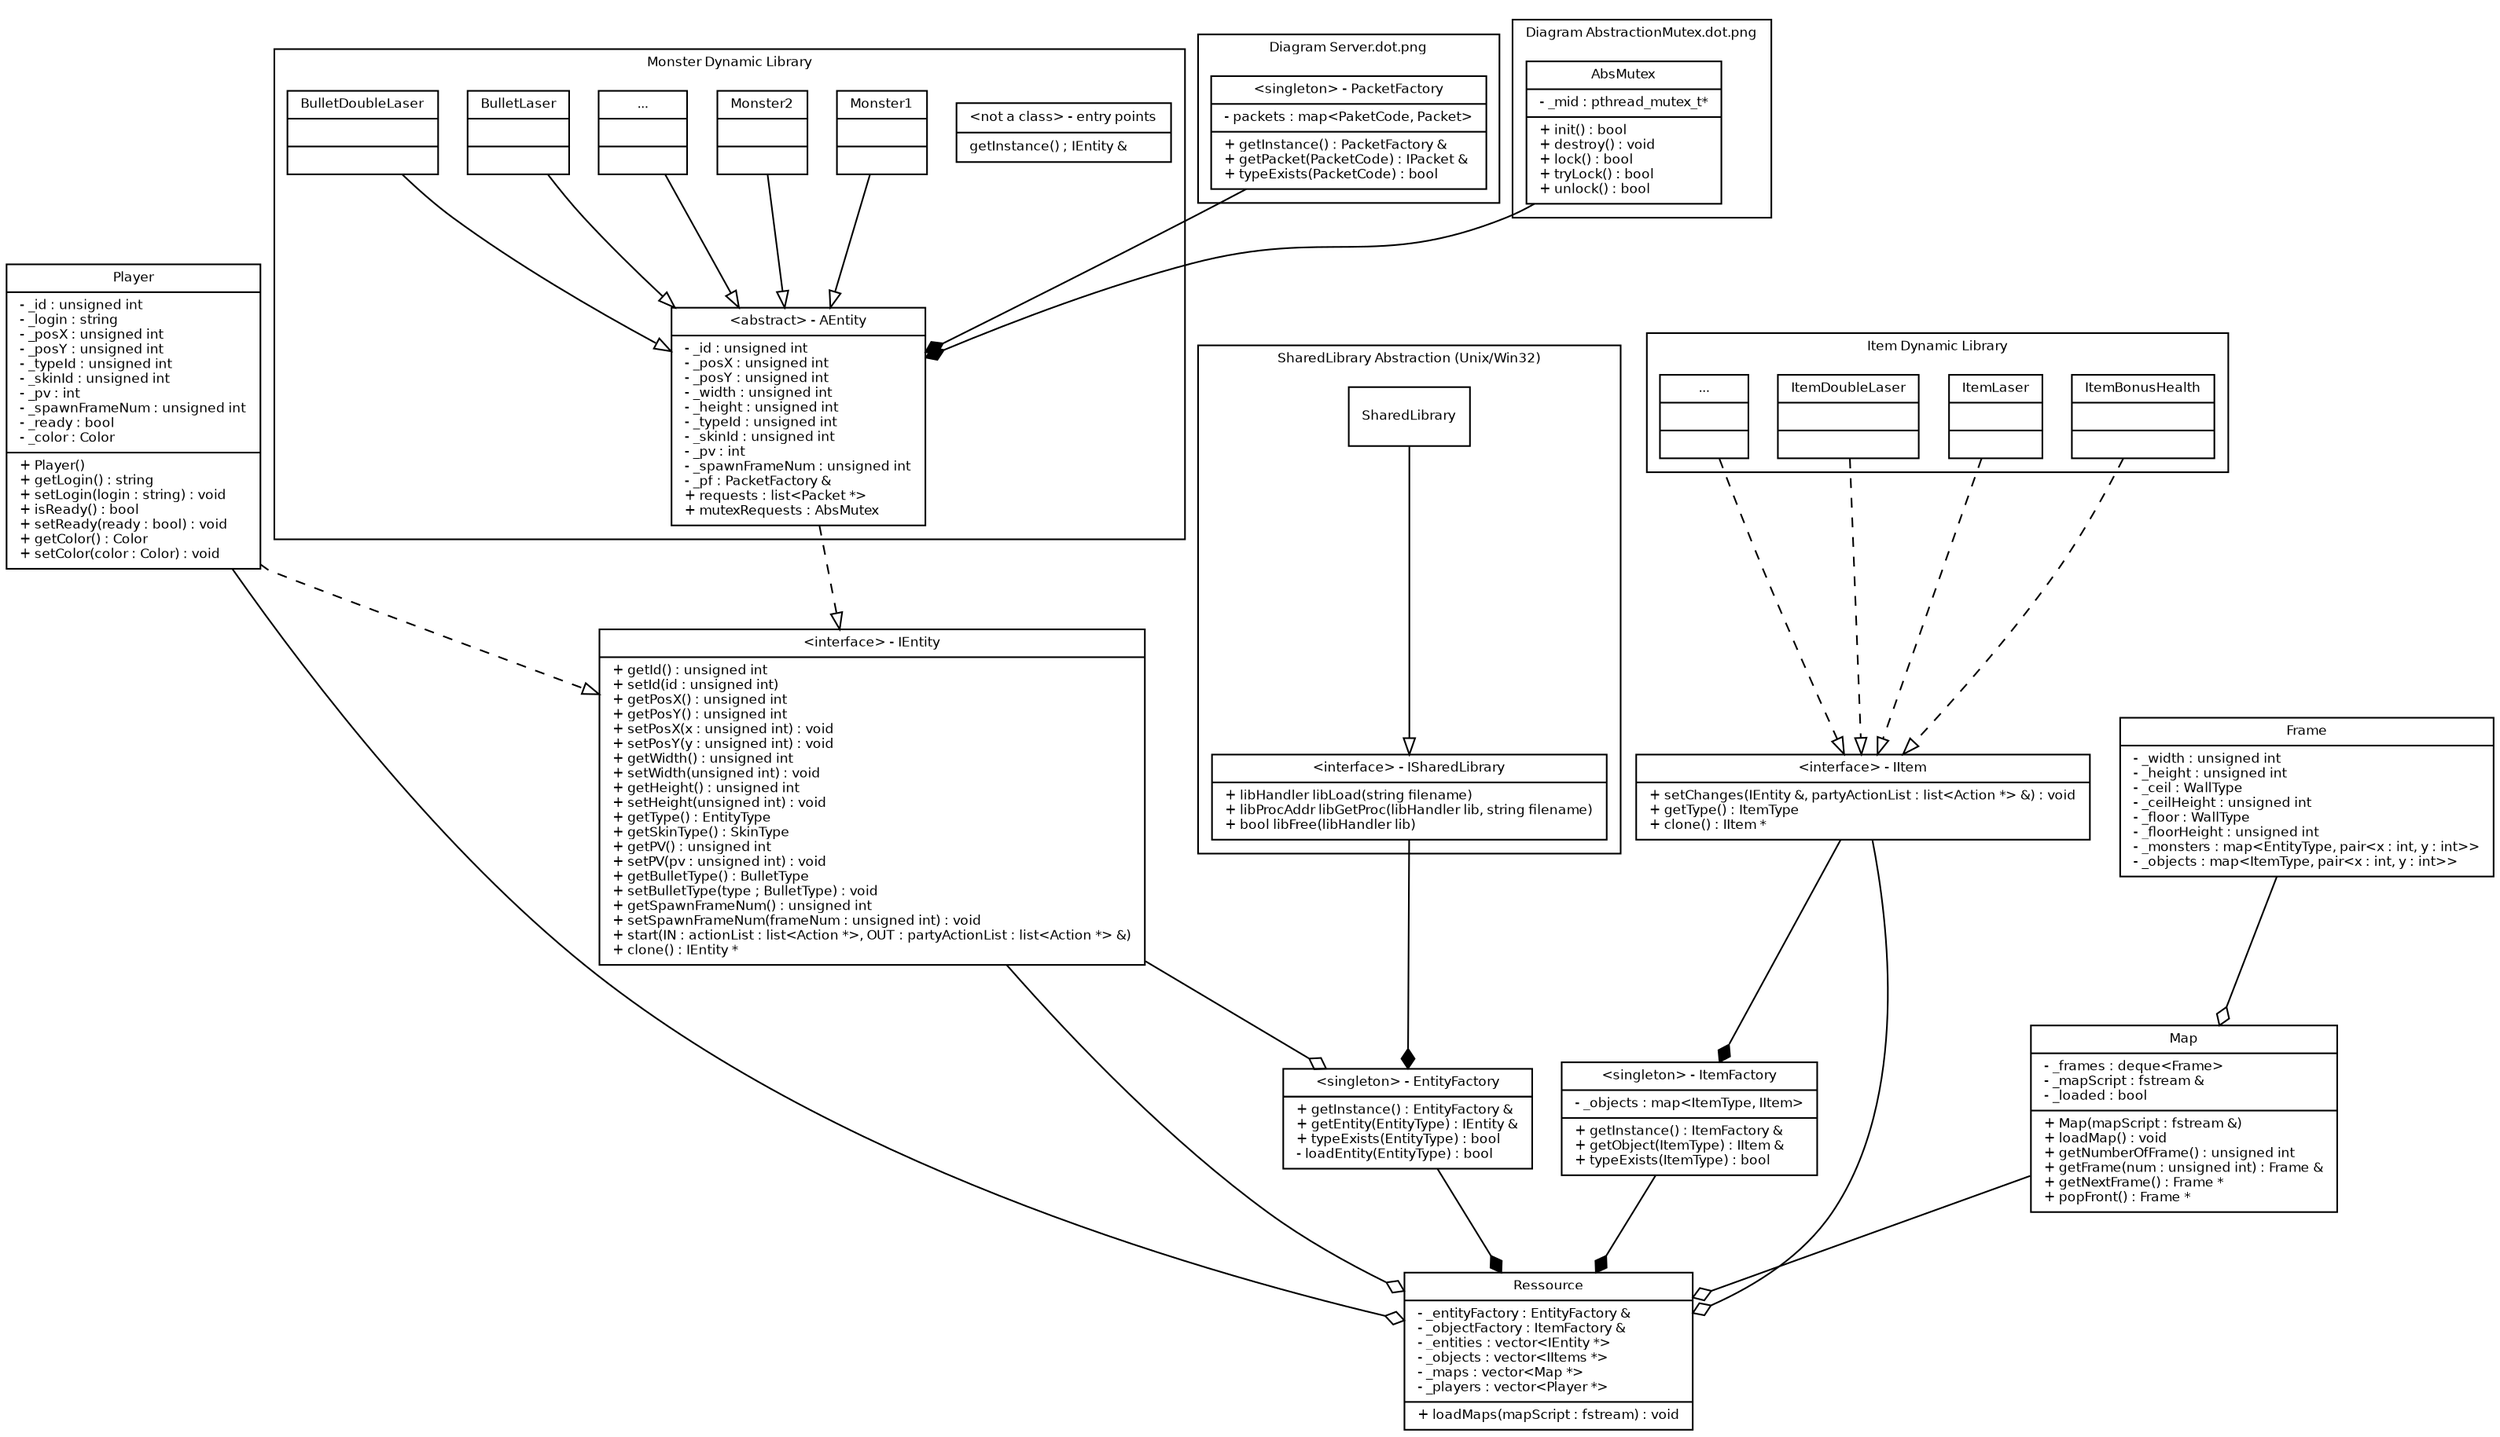 digraph G {
fontname = "Bitstream Vera Sans"
fontsize = 8

node [
fontname = "Bitstream Vera Sans"
fontsize = 8
shape = "record"
]

// Interface IEntity
IEntity [
label = "{\
\<interface\> - IEntity|\
+ getId() : unsigned int\l\
+ setId(id : unsigned int)\l\
+ getPosX() : unsigned int\l\
+ getPosY() : unsigned int\l\
+ setPosX(x : unsigned int) : void\l\
+ setPosY(y : unsigned int) : void\l\
+ getWidth() : unsigned int\l\
+ setWidth(unsigned int) : void\l\
+ getHeight() : unsigned int\l\
+ setHeight(unsigned int) : void\l\
+ getType() : EntityType\l\
+ getSkinType() : SkinType\l\
+ getPV() : unsigned int\l\
+ setPV(pv : unsigned int) : void\l\
+ getBulletType() : BulletType\l\
+ setBulletType(type ; BulletType) : void\l\
+ getSpawnFrameNum() : unsigned int\l\
+ setSpawnFrameNum(frameNum : unsigned int) : void\l\
+ start(IN : actionList : list\<Action *\>, OUT : partyActionList : list\<Action *\> &)\l\
+ clone() : IEntity *\l\
}"
]

// Class player
Player [
label = "{\
Player|\
- _id : unsigned int\l\
- _login : string\l\
- _posX : unsigned int\l\
- _posY : unsigned int\l\
- _typeId : unsigned int\l\
- _skinId : unsigned int\l\
- _pv : int\l\
- _spawnFrameNum : unsigned int\l\
- _ready : bool\l\
- _color : Color\l|\
+ Player()\l\
+ getLogin() : string\l\
+ setLogin(login : string) : void\l\
+ isReady() : bool\l\
+ setReady(ready : bool) : void\l\
+ getColor() : Color\l\
+ setColor(color : Color) : void\l\
}"
]

// Class EntityFactory
EntityFactory [
label = "{\
\<singleton\> - EntityFactory|\
#ifdef UNIX\l\
	typedef libHandler void*\l\
	typedef libProcAddr void*\l\
#endif\l\
#ifdef WIN32\l\
	typedef libHandler HMODULE\l\
	typedef libProcAddr FARPROC\l\
#endif\l\
- _entities : map<EntityType, IEntity>\l\
- _libHandler : ISharedLybrary &\l\
- \<static\> _currentId : unsigned int\l|\
+ getInstance() : EntityFactory &\l\
+ getEntity(EntityType) : IEntity &\l\
+ typeExists(EntityType) : bool\l\
- loadEntity(EntityType) : bool\l\
}"
]

//Class ItemFactory
ItemFactory [
label = "{\
\<singleton\> - ItemFactory|\
- _objects : map\<ItemType, IItem\>\l|\
+ getInstance() : ItemFactory &\l\
+ getObject(ItemType) : IItem &\l\
+ typeExists(ItemType) : bool\l\
}"
]

// Interface IItem
IItem [
label = "{\
\<interface\> - IItem|\
+ setChanges(IEntity &, partyActionList : list\<Action *\> &) : void\l\
+ getType() : ItemType\l\
+ clone() : IItem *\l\
}"
]

//
// ITEM SUBGRAPH
//
subgraph clusterItem {
label = "Item Dynamic Library"

// Class BonusHealth
BonusHealth [
label = "{ItemBonusHealth||}"
]

// Class Laser
Laser [
label = "{ItemLaser||}"
]

// Class DoubleLaser
DoubleLaser [
label = "{ItemDoubleLaser||}"
]

// Class Object0
Object0 [
label = "{...||}"
]

} // END : ITEM SUBGRAPH

// Class Ressoruce
Ressource [
label = "{\
Ressource|\
- _entityFactory : EntityFactory &\l\
- _objectFactory : ItemFactory &\l\
- _entities : vector\<IEntity *\>\l\
- _objects : vector\<IItems *\>\l\
- _maps : vector\<Map *\>\l\
- _players : vector\<Player *\>\l|\
+ loadMaps(mapScript : fstream) : void\l\
}"
]

// Class Map
Map [
label = "{\
Map|\
- _frames : deque\<Frame\>\l\
- _mapScript : fstream &\l\
- _loaded : bool\l|\
+ Map(mapScript : fstream &)\l\
+ loadMap() : void\l\
+ getNumberOfFrame() : unsigned int\l\
+ getFrame(num : unsigned int) : Frame &\l\
+ getNextFrame() : Frame *\l\
+ popFront() : Frame *\l\
}"
]

// Class Frame
Frame [
label = "{\
Frame|\
- _width : unsigned int\l\
- _height : unsigned int\l\
- _ceil : WallType\l\
- _ceilHeight : unsigned int\l\
- _floor : WallType\l\
- _floorHeight : unsigned int\l\
- _monsters : map\<EntityType, pair\<x : int, y : int\>\>\l\
- _objects : map\<ItemType, pair\<x : int, y : int\>\>\l\
}"
]

//
// SHARED LIBRARY ABS SUBGRAPH
//
subgraph clusterAbsSharedLibrary {
label = "SharedLibrary Abstraction (Unix/Win32)"

// Interface ISharedLibrary
ISharedLibrary [
label = "{\
\<interface\> - ISharedLibrary|\
+ libHandler libLoad(string filename)\l\
+ libProcAddr libGetProc(libHandler lib, string filename)\l\
+ bool libFree(libHandler lib)\l\
}"
]

// Class SharedLibrary_unix
SharedLibrary_unix [
label = "SharedLibrary"
]

} // END SHARED LIBRARY ABS SUBGRAPH

//
// MONSTER LIBRARY SUBGRAPH
//
subgraph clusterMonstersLibrary {
label = "Monster Dynamic Library"

// Abstract class AEntity
AEntity [
label = "{\
\<abstract\> - AEntity|\
- _id : unsigned int\l\
- _posX : unsigned int\l\
- _posY : unsigned int\l\
- _width : unsigned int\l\
- _height : unsigned int\l\
- _typeId : unsigned int\l\
- _skinId : unsigned int\l\
- _pv : int\l\
- _spawnFrameNum : unsigned int\l\
- _pf : PacketFactory &\l\
+ requests : list\<Packet *\>\l\
+ mutexRequests : AbsMutex\l\
}"
]

// Entry points
EntryDynamicLibrary [
label = "{\
\<not a class\> - entry points|\
getInstance() ; IEntity &\l\
}"
]

// Class Monster1
Monster1 [
label = "{Monster1||}"
]

// Class Monster2
Monster2 [
label = "{Monster2||}"
]

// Class Monster3
Monster3 [
label = "{...||}"
]

// Class BulletLaser
BulletLaser [
label = "{\
BulletLaser||\
}"
]

// Class BulletDoubleLaser
BulletDoubleLaser [
label = "{\
BulletDoubleLaser||\
}"
]

} // END : MONSTER LIBRARY SUBGRAPH

//
// PACKETFACTORY SUBGRAPH
//
subgraph clusterPacketFactory {
label = "Diagram Server.dot.png"

// Class PacketFactory
PacketFactory [
label = "{\
\<singleton\> - PacketFactory|\
- packets : map\<PaketCode, Packet\>\l|\
+ getInstance() : PacketFactory &\l\
+ getPacket(PacketCode) : IPacket &\l\
+ typeExists(PacketCode) : bool\l\
}"
]

}

//
// MUTEX SUBGRAPH
//
subgraph clusterMutex {
label = "Diagram AbstractionMutex.dot.png"

// Class AbsMutex
AbsMutex [
label = "{\
AbsMutex|\
- _mid : pthread_mutex_t*\l|\
+ init() : bool\l\
+ destroy() : void\l\
+ lock() : bool\l\
+ tryLock() : bool\l\
+ unlock() : bool\l\
}"
]

}

edge [
fontname = "Bitstream Vera Sans"
fontsize = 8
]

// Composition
AbsMutex -> AEntity [arrowhead = "diamond" style = "solid"]
EntityFactory -> Ressource [arrowhead = "diamond" style = "solid"]
ItemFactory -> Ressource [arrowhead = "diamond" style = "solid"]
ISharedLibrary -> EntityFactory [arrowhead = "diamond" style = "solid"]
IItem -> ItemFactory [arrowhead = "diamond" style = "solid"]
PacketFactory -> AEntity [arrowhead = "diamond" style = "solid"]

// Aggregation
IEntity -> EntityFactory [arrowhead = "odiamond" style = "solid"]
IEntity -> Ressource [arrowhead = "odiamond" style = "solid"]
Map -> Ressource [arrowhead = "odiamond" style = "solid"]
IItem -> Ressource [arrowhead = "odiamond" style = "solid"]
Frame -> Map [arrowhead = "odiamond" style = "solid"]
Player -> Ressource [arrowhead = "odiamond" style = "solid"]

// Heritage
SharedLibrary_unix -> ISharedLibrary [arrowhead = "onormal" style = "solid"]
Monster1 -> AEntity [arrowhead = "onormal" style = "solid"]
Monster2 -> AEntity [arrowhead = "onormal" style = "solid"]
Monster3 -> AEntity [arrowhead = "onormal" style = "solid"]
BulletLaser -> AEntity [arrowhead = "onormal" style = "solid"]
BulletDoubleLaser -> AEntity [arrowhead = "onormal" style = "solid"]

// Implement interface
Player -> IEntity [arrowhead = "onormal" style = "dashed"]
AEntity -> IEntity [arrowhead = "onormal" style = "dashed"]
BonusHealth -> IItem [arrowhead = "onormal" style = "dashed"]
Laser -> IItem [arrowhead = "onormal" style = "dashed"]
DoubleLaser -> IItem [arrowhead = "onormal" style = "dashed"]
Object0 -> IItem [arrowhead = "onormal" style = "dashed"]

}
